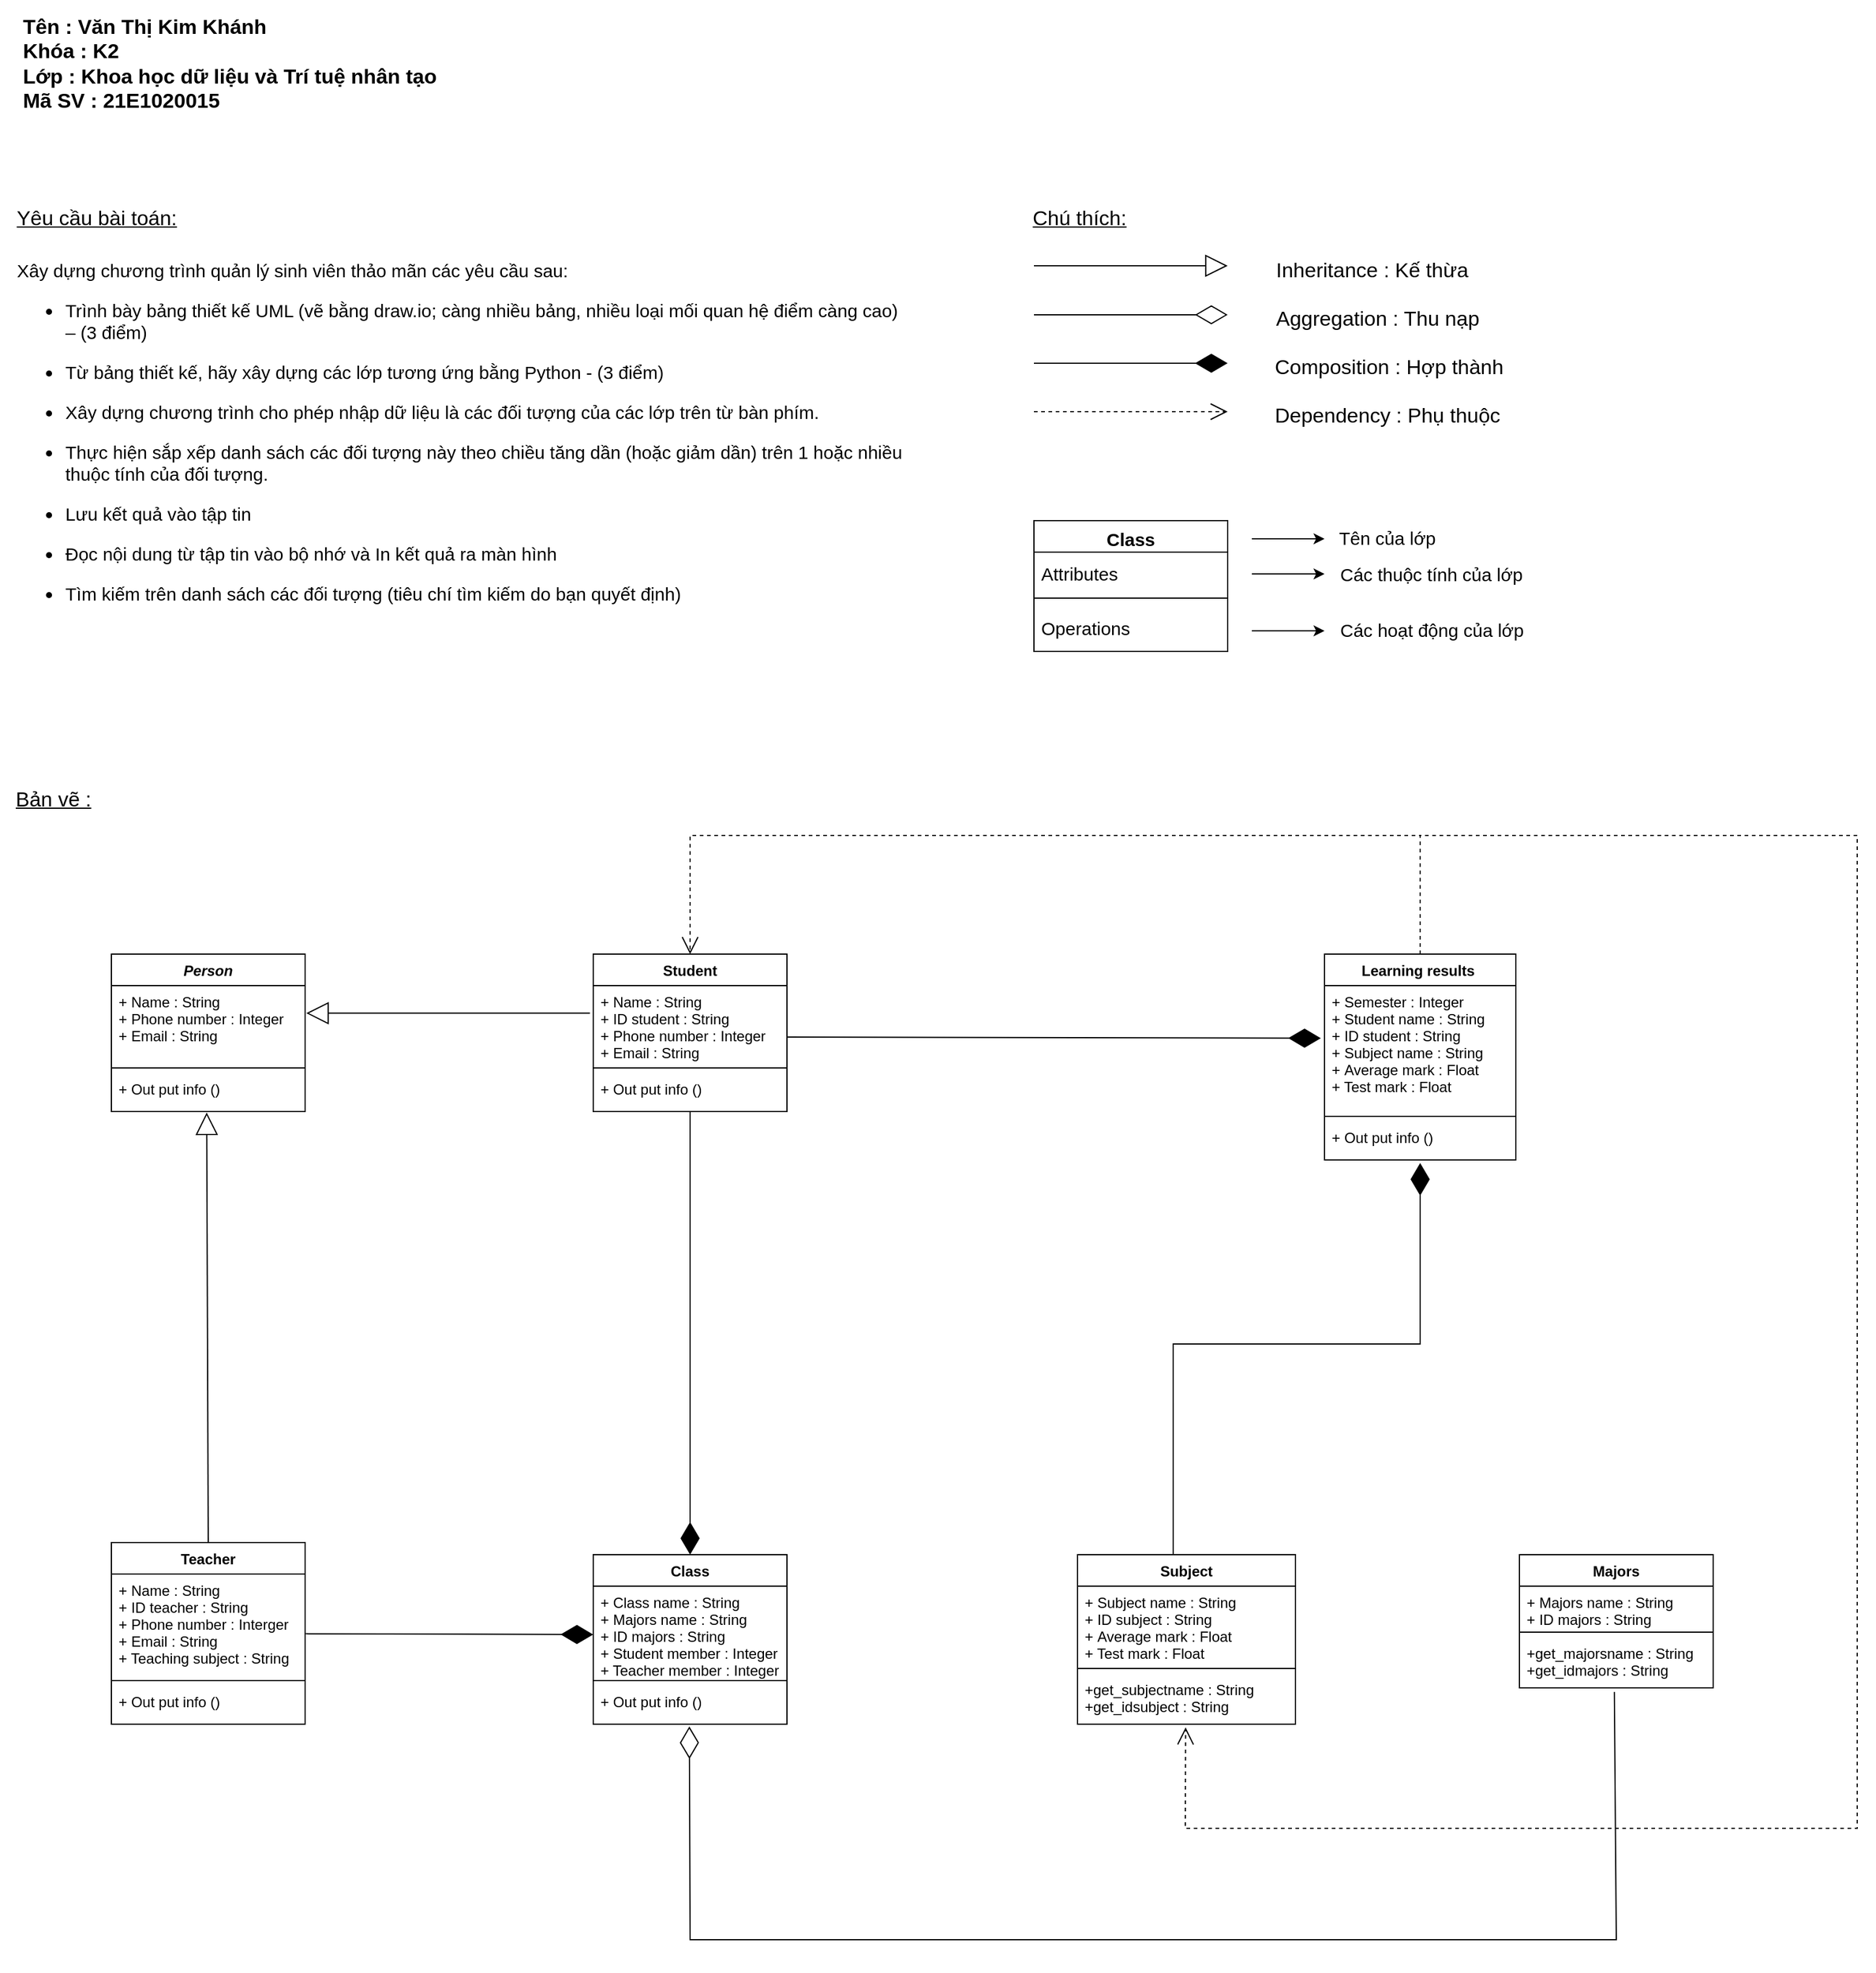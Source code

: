 <mxfile version="16.2.7" type="github">
  <diagram id="C5RBs43oDa-KdzZeNtuy" name="Page-1">
    <mxGraphModel dx="2062" dy="1078" grid="1" gridSize="10" guides="1" tooltips="1" connect="1" arrows="1" fold="1" page="1" pageScale="1" pageWidth="827" pageHeight="1169" math="0" shadow="0">
      <root>
        <mxCell id="WIyWlLk6GJQsqaUBKTNV-0" />
        <mxCell id="WIyWlLk6GJQsqaUBKTNV-1" parent="WIyWlLk6GJQsqaUBKTNV-0" />
        <mxCell id="rX92yVbSNwThIdL3s_hu-2" value="Tên : Văn Thị Kim Khánh&lt;br style=&quot;font-size: 17px;&quot;&gt;Khóa : K2&lt;br style=&quot;font-size: 17px;&quot;&gt;Lớp : Khoa học dữ liệu và Trí tuệ nhân tạo&lt;br style=&quot;font-size: 17px;&quot;&gt;Mã SV : 21E1020015" style="text;html=1;align=left;verticalAlign=top;whiteSpace=wrap;rounded=0;fontSize=17;fontStyle=1;spacing=5;spacingTop=3;strokeWidth=0;" parent="WIyWlLk6GJQsqaUBKTNV-1" vertex="1">
          <mxGeometry x="40" y="10" width="380" height="110" as="geometry" />
        </mxCell>
        <mxCell id="rX92yVbSNwThIdL3s_hu-3" value="Yêu cầu bài toán:" style="text;html=1;strokeColor=none;fillColor=none;align=center;verticalAlign=bottom;whiteSpace=wrap;rounded=0;fontSize=17;fontStyle=4;spacing=3;spacingTop=0;" parent="WIyWlLk6GJQsqaUBKTNV-1" vertex="1">
          <mxGeometry x="26" y="174" width="160" height="30" as="geometry" />
        </mxCell>
        <mxCell id="rX92yVbSNwThIdL3s_hu-4" value="&lt;div style=&quot;font-size: 15px&quot;&gt;Xây dựng chương trình quản lý sinh viên thảo mãn các yêu cầu sau:&lt;/div&gt;&lt;div style=&quot;font-size: 15px&quot;&gt;&lt;ul style=&quot;font-size: 15px&quot;&gt;&lt;li style=&quot;font-size: 15px&quot;&gt;Trình bày bảng thiết kế UML (vẽ bằng draw.io; càng nhiều bảng, nhiều loại mối quan hệ điểm càng cao) – (3 điểm)&lt;/li&gt;&lt;/ul&gt;&lt;/div&gt;&lt;div style=&quot;font-size: 15px&quot;&gt;&lt;ul style=&quot;font-size: 15px&quot;&gt;&lt;li style=&quot;font-size: 15px&quot;&gt;Từ bảng thiết kế, hãy xây dựng các lớp tương ứng bằng Python - (3 điểm)&lt;/li&gt;&lt;/ul&gt;&lt;/div&gt;&lt;div style=&quot;font-size: 15px&quot;&gt;&lt;ul style=&quot;font-size: 15px&quot;&gt;&lt;li style=&quot;font-size: 15px&quot;&gt;Xây dựng chương trình cho phép nhập dữ liệu là các đối tượng của các lớp trên từ bàn phím.&lt;/li&gt;&lt;/ul&gt;&lt;/div&gt;&lt;div style=&quot;font-size: 15px&quot;&gt;&lt;ul style=&quot;font-size: 15px&quot;&gt;&lt;li style=&quot;font-size: 15px&quot;&gt;Thực hiện sắp xếp danh sách các đối tượng này theo chiều tăng dần (hoặc giảm dần) trên 1 hoặc nhiều thuộc tính của đối tượng.&lt;/li&gt;&lt;/ul&gt;&lt;/div&gt;&lt;div style=&quot;font-size: 15px&quot;&gt;&lt;ul style=&quot;font-size: 15px&quot;&gt;&lt;li style=&quot;font-size: 15px&quot;&gt;Lưu kết quả vào tập tin&lt;/li&gt;&lt;/ul&gt;&lt;/div&gt;&lt;div style=&quot;font-size: 15px&quot;&gt;&lt;ul style=&quot;font-size: 15px&quot;&gt;&lt;li style=&quot;font-size: 15px&quot;&gt;Đọc nội dung từ tập tin vào bộ nhớ và In kết quả ra màn hình&lt;/li&gt;&lt;/ul&gt;&lt;/div&gt;&lt;div style=&quot;font-size: 15px&quot;&gt;&lt;ul style=&quot;font-size: 15px&quot;&gt;&lt;li style=&quot;font-size: 15px&quot;&gt;Tìm kiếm trên danh sách các đối tượng (tiêu chí tìm kiếm do bạn quyết định)&lt;/li&gt;&lt;/ul&gt;&lt;/div&gt;" style="text;html=1;strokeColor=none;fillColor=none;align=left;verticalAlign=top;whiteSpace=wrap;rounded=0;fontSize=15;spacing=0;spacingTop=0;spacingLeft=0;spacingBottom=0;" parent="WIyWlLk6GJQsqaUBKTNV-1" vertex="1">
          <mxGeometry x="40" y="220" width="730" height="320" as="geometry" />
        </mxCell>
        <mxCell id="rX92yVbSNwThIdL3s_hu-5" value="Chú thích:" style="text;html=1;strokeColor=none;fillColor=none;align=left;verticalAlign=bottom;whiteSpace=wrap;rounded=0;fontSize=17;fontStyle=4;spacing=3;" parent="WIyWlLk6GJQsqaUBKTNV-1" vertex="1">
          <mxGeometry x="876" y="174" width="90" height="30" as="geometry" />
        </mxCell>
        <mxCell id="rX92yVbSNwThIdL3s_hu-13" value="" style="endArrow=block;endSize=16;endFill=0;html=1;rounded=0;fontSize=17;" parent="WIyWlLk6GJQsqaUBKTNV-1" edge="1">
          <mxGeometry x="1" y="90" width="160" relative="1" as="geometry">
            <mxPoint x="880" y="229.5" as="sourcePoint" />
            <mxPoint x="1040" y="229.5" as="targetPoint" />
            <mxPoint x="90" y="90" as="offset" />
          </mxGeometry>
        </mxCell>
        <mxCell id="rX92yVbSNwThIdL3s_hu-14" value="Inheritance : Kế thừa" style="text;html=1;align=left;verticalAlign=bottom;resizable=0;points=[];autosize=1;strokeColor=none;fillColor=none;fontSize=17;spacing=0;spacingRight=0;spacingLeft=0;" parent="WIyWlLk6GJQsqaUBKTNV-1" vertex="1">
          <mxGeometry x="1080" y="214" width="170" height="30" as="geometry" />
        </mxCell>
        <mxCell id="rX92yVbSNwThIdL3s_hu-15" value="" style="endArrow=diamondThin;endFill=0;endSize=24;html=1;rounded=0;fontSize=17;" parent="WIyWlLk6GJQsqaUBKTNV-1" edge="1">
          <mxGeometry width="160" relative="1" as="geometry">
            <mxPoint x="880" y="270" as="sourcePoint" />
            <mxPoint x="1040" y="270" as="targetPoint" />
          </mxGeometry>
        </mxCell>
        <mxCell id="rX92yVbSNwThIdL3s_hu-16" value="Aggregation : Thu nạp" style="text;html=1;align=left;verticalAlign=bottom;resizable=0;points=[];autosize=1;strokeColor=none;fillColor=none;fontSize=17;spacing=0;spacingTop=0;" parent="WIyWlLk6GJQsqaUBKTNV-1" vertex="1">
          <mxGeometry x="1080" y="254" width="180" height="30" as="geometry" />
        </mxCell>
        <mxCell id="rX92yVbSNwThIdL3s_hu-17" value="" style="endArrow=diamondThin;endFill=1;endSize=24;html=1;rounded=0;fontSize=17;" parent="WIyWlLk6GJQsqaUBKTNV-1" edge="1">
          <mxGeometry width="160" relative="1" as="geometry">
            <mxPoint x="880" y="310" as="sourcePoint" />
            <mxPoint x="1040" y="310" as="targetPoint" />
          </mxGeometry>
        </mxCell>
        <mxCell id="rX92yVbSNwThIdL3s_hu-18" value="Composition : Hợp thành" style="text;html=1;align=left;verticalAlign=bottom;resizable=0;points=[];autosize=1;strokeColor=none;fillColor=none;fontSize=17;spacing=0;" parent="WIyWlLk6GJQsqaUBKTNV-1" vertex="1">
          <mxGeometry x="1079" y="294" width="200" height="30" as="geometry" />
        </mxCell>
        <mxCell id="rX92yVbSNwThIdL3s_hu-25" value="Class" style="swimlane;fontStyle=1;align=center;verticalAlign=top;childLayout=stackLayout;horizontal=1;startSize=26;horizontalStack=0;resizeParent=1;resizeParentMax=0;resizeLast=0;collapsible=1;marginBottom=0;fontSize=15;" parent="WIyWlLk6GJQsqaUBKTNV-1" vertex="1">
          <mxGeometry x="880" y="440" width="160" height="108" as="geometry">
            <mxRectangle x="20" y="146" width="100" height="26" as="alternateBounds" />
          </mxGeometry>
        </mxCell>
        <mxCell id="rX92yVbSNwThIdL3s_hu-26" value="Attributes" style="text;strokeColor=none;fillColor=none;align=left;verticalAlign=middle;spacingLeft=4;spacingRight=4;overflow=hidden;rotatable=0;points=[[0,0.5],[1,0.5]];portConstraint=eastwest;fontSize=15;" parent="rX92yVbSNwThIdL3s_hu-25" vertex="1">
          <mxGeometry y="26" width="160" height="34" as="geometry" />
        </mxCell>
        <mxCell id="rX92yVbSNwThIdL3s_hu-27" value="" style="line;strokeWidth=1;fillColor=none;align=left;verticalAlign=middle;spacingTop=-1;spacingLeft=3;spacingRight=3;rotatable=0;labelPosition=right;points=[];portConstraint=eastwest;" parent="rX92yVbSNwThIdL3s_hu-25" vertex="1">
          <mxGeometry y="60" width="160" height="8" as="geometry" />
        </mxCell>
        <mxCell id="rX92yVbSNwThIdL3s_hu-28" value="Operations" style="text;strokeColor=none;fillColor=none;align=left;verticalAlign=middle;spacingLeft=4;spacingRight=4;overflow=hidden;rotatable=0;points=[[0,0.5],[1,0.5]];portConstraint=eastwest;fontSize=15;" parent="rX92yVbSNwThIdL3s_hu-25" vertex="1">
          <mxGeometry y="68" width="160" height="40" as="geometry" />
        </mxCell>
        <mxCell id="rX92yVbSNwThIdL3s_hu-29" value="" style="endArrow=classic;html=1;rounded=0;fontSize=15;spacing=0;spacingBottom=0;" parent="WIyWlLk6GJQsqaUBKTNV-1" edge="1">
          <mxGeometry width="50" height="50" relative="1" as="geometry">
            <mxPoint x="1060" y="455" as="sourcePoint" />
            <mxPoint x="1120" y="455" as="targetPoint" />
          </mxGeometry>
        </mxCell>
        <mxCell id="rX92yVbSNwThIdL3s_hu-30" value="" style="endArrow=classic;html=1;rounded=0;fontSize=15;" parent="WIyWlLk6GJQsqaUBKTNV-1" edge="1">
          <mxGeometry width="50" height="50" relative="1" as="geometry">
            <mxPoint x="1060" y="484" as="sourcePoint" />
            <mxPoint x="1120" y="484" as="targetPoint" />
          </mxGeometry>
        </mxCell>
        <mxCell id="rX92yVbSNwThIdL3s_hu-31" value="" style="endArrow=classic;html=1;rounded=0;fontSize=15;" parent="WIyWlLk6GJQsqaUBKTNV-1" edge="1">
          <mxGeometry width="50" height="50" relative="1" as="geometry">
            <mxPoint x="1060" y="531" as="sourcePoint" />
            <mxPoint x="1120" y="531" as="targetPoint" />
          </mxGeometry>
        </mxCell>
        <mxCell id="rX92yVbSNwThIdL3s_hu-32" value="Tên của lớp" style="text;html=1;align=left;verticalAlign=middle;resizable=0;points=[];autosize=1;strokeColor=none;fillColor=none;fontSize=15;" parent="WIyWlLk6GJQsqaUBKTNV-1" vertex="1">
          <mxGeometry x="1130" y="444" width="100" height="20" as="geometry" />
        </mxCell>
        <mxCell id="rX92yVbSNwThIdL3s_hu-33" value="Các thuộc tính của lớp" style="text;html=1;align=left;verticalAlign=middle;resizable=0;points=[];autosize=1;strokeColor=none;fillColor=none;fontSize=15;" parent="WIyWlLk6GJQsqaUBKTNV-1" vertex="1">
          <mxGeometry x="1131" y="474" width="170" height="20" as="geometry" />
        </mxCell>
        <mxCell id="rX92yVbSNwThIdL3s_hu-34" value="Các hoạt động của lớp" style="text;html=1;align=left;verticalAlign=middle;resizable=0;points=[];autosize=1;strokeColor=none;fillColor=none;fontSize=15;" parent="WIyWlLk6GJQsqaUBKTNV-1" vertex="1">
          <mxGeometry x="1131" y="520" width="170" height="20" as="geometry" />
        </mxCell>
        <mxCell id="rX92yVbSNwThIdL3s_hu-35" value="Bản vẽ :" style="text;html=1;align=left;verticalAlign=middle;resizable=0;points=[];autosize=1;strokeColor=none;fillColor=none;fontSize=17;fontStyle=4" parent="WIyWlLk6GJQsqaUBKTNV-1" vertex="1">
          <mxGeometry x="37" y="656" width="80" height="30" as="geometry" />
        </mxCell>
        <mxCell id="rX92yVbSNwThIdL3s_hu-36" value="Person" style="swimlane;fontStyle=3;align=center;verticalAlign=top;childLayout=stackLayout;horizontal=1;startSize=26;horizontalStack=0;resizeParent=1;resizeParentMax=0;resizeLast=0;collapsible=1;marginBottom=0;" parent="WIyWlLk6GJQsqaUBKTNV-1" vertex="1">
          <mxGeometry x="118" y="798" width="160" height="130" as="geometry">
            <mxRectangle x="20" y="146" width="100" height="26" as="alternateBounds" />
          </mxGeometry>
        </mxCell>
        <mxCell id="rX92yVbSNwThIdL3s_hu-37" value="+ Name : String&#xa;+ Phone number : Integer&#xa;+ Email : String" style="text;strokeColor=none;fillColor=none;align=left;verticalAlign=top;spacingLeft=4;spacingRight=4;overflow=hidden;rotatable=0;points=[[0,0.5],[1,0.5]];portConstraint=eastwest;" parent="rX92yVbSNwThIdL3s_hu-36" vertex="1">
          <mxGeometry y="26" width="160" height="64" as="geometry" />
        </mxCell>
        <mxCell id="rX92yVbSNwThIdL3s_hu-38" value="" style="line;strokeWidth=1;fillColor=none;align=left;verticalAlign=middle;spacingTop=-1;spacingLeft=3;spacingRight=3;rotatable=0;labelPosition=right;points=[];portConstraint=eastwest;" parent="rX92yVbSNwThIdL3s_hu-36" vertex="1">
          <mxGeometry y="90" width="160" height="8" as="geometry" />
        </mxCell>
        <mxCell id="rX92yVbSNwThIdL3s_hu-39" value="+ Out put info ()" style="text;strokeColor=none;fillColor=none;align=left;verticalAlign=top;spacingLeft=4;spacingRight=4;overflow=hidden;rotatable=0;points=[[0,0.5],[1,0.5]];portConstraint=eastwest;" parent="rX92yVbSNwThIdL3s_hu-36" vertex="1">
          <mxGeometry y="98" width="160" height="32" as="geometry" />
        </mxCell>
        <mxCell id="rX92yVbSNwThIdL3s_hu-40" value="Subject" style="swimlane;fontStyle=1;align=center;verticalAlign=top;childLayout=stackLayout;horizontal=1;startSize=26;horizontalStack=0;resizeParent=1;resizeParentMax=0;resizeLast=0;collapsible=1;marginBottom=0;" parent="WIyWlLk6GJQsqaUBKTNV-1" vertex="1">
          <mxGeometry x="916" y="1294" width="180" height="140" as="geometry">
            <mxRectangle x="20" y="146" width="100" height="26" as="alternateBounds" />
          </mxGeometry>
        </mxCell>
        <mxCell id="rX92yVbSNwThIdL3s_hu-41" value="+ Subject name : String&#xa;+ ID subject : String&#xa;+ Average mark : Float&#xa;+ Test mark : Float" style="text;strokeColor=none;fillColor=none;align=left;verticalAlign=top;spacingLeft=4;spacingRight=4;overflow=hidden;rotatable=0;points=[[0,0.5],[1,0.5]];portConstraint=eastwest;" parent="rX92yVbSNwThIdL3s_hu-40" vertex="1">
          <mxGeometry y="26" width="180" height="64" as="geometry" />
        </mxCell>
        <mxCell id="rX92yVbSNwThIdL3s_hu-42" value="" style="line;strokeWidth=1;fillColor=none;align=left;verticalAlign=middle;spacingTop=-1;spacingLeft=3;spacingRight=3;rotatable=0;labelPosition=right;points=[];portConstraint=eastwest;" parent="rX92yVbSNwThIdL3s_hu-40" vertex="1">
          <mxGeometry y="90" width="180" height="8" as="geometry" />
        </mxCell>
        <mxCell id="rX92yVbSNwThIdL3s_hu-43" value="+get_subjectname : String&#xa;+get_idsubject : String" style="text;strokeColor=none;fillColor=none;align=left;verticalAlign=top;spacingLeft=4;spacingRight=4;overflow=hidden;rotatable=0;points=[[0,0.5],[1,0.5]];portConstraint=eastwest;" parent="rX92yVbSNwThIdL3s_hu-40" vertex="1">
          <mxGeometry y="98" width="180" height="42" as="geometry" />
        </mxCell>
        <mxCell id="rX92yVbSNwThIdL3s_hu-44" value="Majors" style="swimlane;fontStyle=1;align=center;verticalAlign=top;childLayout=stackLayout;horizontal=1;startSize=26;horizontalStack=0;resizeParent=1;resizeParentMax=0;resizeLast=0;collapsible=1;marginBottom=0;" parent="WIyWlLk6GJQsqaUBKTNV-1" vertex="1">
          <mxGeometry x="1281" y="1294" width="160" height="110" as="geometry">
            <mxRectangle x="20" y="146" width="100" height="26" as="alternateBounds" />
          </mxGeometry>
        </mxCell>
        <mxCell id="rX92yVbSNwThIdL3s_hu-45" value="+ Majors name : String&#xa;+ ID majors : String" style="text;strokeColor=none;fillColor=none;align=left;verticalAlign=top;spacingLeft=4;spacingRight=4;overflow=hidden;rotatable=0;points=[[0,0.5],[1,0.5]];portConstraint=eastwest;" parent="rX92yVbSNwThIdL3s_hu-44" vertex="1">
          <mxGeometry y="26" width="160" height="34" as="geometry" />
        </mxCell>
        <mxCell id="rX92yVbSNwThIdL3s_hu-46" value="" style="line;strokeWidth=1;fillColor=none;align=left;verticalAlign=middle;spacingTop=-1;spacingLeft=3;spacingRight=3;rotatable=0;labelPosition=right;points=[];portConstraint=eastwest;" parent="rX92yVbSNwThIdL3s_hu-44" vertex="1">
          <mxGeometry y="60" width="160" height="8" as="geometry" />
        </mxCell>
        <mxCell id="rX92yVbSNwThIdL3s_hu-47" value="+get_majorsname : String&#xa;+get_idmajors : String" style="text;strokeColor=none;fillColor=none;align=left;verticalAlign=top;spacingLeft=4;spacingRight=4;overflow=hidden;rotatable=0;points=[[0,0.5],[1,0.5]];portConstraint=eastwest;" parent="rX92yVbSNwThIdL3s_hu-44" vertex="1">
          <mxGeometry y="68" width="160" height="42" as="geometry" />
        </mxCell>
        <mxCell id="rX92yVbSNwThIdL3s_hu-48" value="Teacher" style="swimlane;fontStyle=1;align=center;verticalAlign=top;childLayout=stackLayout;horizontal=1;startSize=26;horizontalStack=0;resizeParent=1;resizeParentMax=0;resizeLast=0;collapsible=1;marginBottom=0;" parent="WIyWlLk6GJQsqaUBKTNV-1" vertex="1">
          <mxGeometry x="118" y="1284" width="160" height="150" as="geometry">
            <mxRectangle x="20" y="146" width="100" height="26" as="alternateBounds" />
          </mxGeometry>
        </mxCell>
        <mxCell id="rX92yVbSNwThIdL3s_hu-49" value="+ Name : String&#xa;+ ID teacher : String&#xa;+ Phone number : Interger&#xa;+ Email : String&#xa;+ Teaching subject : String" style="text;strokeColor=none;fillColor=none;align=left;verticalAlign=top;spacingLeft=4;spacingRight=4;overflow=hidden;rotatable=0;points=[[0,0.5],[1,0.5]];portConstraint=eastwest;" parent="rX92yVbSNwThIdL3s_hu-48" vertex="1">
          <mxGeometry y="26" width="160" height="84" as="geometry" />
        </mxCell>
        <mxCell id="rX92yVbSNwThIdL3s_hu-50" value="" style="line;strokeWidth=1;fillColor=none;align=left;verticalAlign=middle;spacingTop=-1;spacingLeft=3;spacingRight=3;rotatable=0;labelPosition=right;points=[];portConstraint=eastwest;" parent="rX92yVbSNwThIdL3s_hu-48" vertex="1">
          <mxGeometry y="110" width="160" height="8" as="geometry" />
        </mxCell>
        <mxCell id="rX92yVbSNwThIdL3s_hu-51" value="+ Out put info ()" style="text;strokeColor=none;fillColor=none;align=left;verticalAlign=top;spacingLeft=4;spacingRight=4;overflow=hidden;rotatable=0;points=[[0,0.5],[1,0.5]];portConstraint=eastwest;" parent="rX92yVbSNwThIdL3s_hu-48" vertex="1">
          <mxGeometry y="118" width="160" height="32" as="geometry" />
        </mxCell>
        <mxCell id="rX92yVbSNwThIdL3s_hu-52" value="Student" style="swimlane;fontStyle=1;align=center;verticalAlign=top;childLayout=stackLayout;horizontal=1;startSize=26;horizontalStack=0;resizeParent=1;resizeParentMax=0;resizeLast=0;collapsible=1;marginBottom=0;" parent="WIyWlLk6GJQsqaUBKTNV-1" vertex="1">
          <mxGeometry x="516" y="798" width="160" height="130" as="geometry">
            <mxRectangle x="20" y="146" width="100" height="26" as="alternateBounds" />
          </mxGeometry>
        </mxCell>
        <mxCell id="rX92yVbSNwThIdL3s_hu-53" value="+ Name : String&#xa;+ ID student : String&#xa;+ Phone number : Integer&#xa;+ Email : String" style="text;strokeColor=none;fillColor=none;align=left;verticalAlign=top;spacingLeft=4;spacingRight=4;overflow=hidden;rotatable=0;points=[[0,0.5],[1,0.5]];portConstraint=eastwest;" parent="rX92yVbSNwThIdL3s_hu-52" vertex="1">
          <mxGeometry y="26" width="160" height="64" as="geometry" />
        </mxCell>
        <mxCell id="rX92yVbSNwThIdL3s_hu-54" value="" style="line;strokeWidth=1;fillColor=none;align=left;verticalAlign=middle;spacingTop=-1;spacingLeft=3;spacingRight=3;rotatable=0;labelPosition=right;points=[];portConstraint=eastwest;" parent="rX92yVbSNwThIdL3s_hu-52" vertex="1">
          <mxGeometry y="90" width="160" height="8" as="geometry" />
        </mxCell>
        <mxCell id="rX92yVbSNwThIdL3s_hu-55" value="+ Out put info ()" style="text;strokeColor=none;fillColor=none;align=left;verticalAlign=top;spacingLeft=4;spacingRight=4;overflow=hidden;rotatable=0;points=[[0,0.5],[1,0.5]];portConstraint=eastwest;" parent="rX92yVbSNwThIdL3s_hu-52" vertex="1">
          <mxGeometry y="98" width="160" height="32" as="geometry" />
        </mxCell>
        <mxCell id="rX92yVbSNwThIdL3s_hu-60" value="Learning results " style="swimlane;fontStyle=1;align=center;verticalAlign=top;childLayout=stackLayout;horizontal=1;startSize=26;horizontalStack=0;resizeParent=1;resizeParentMax=0;resizeLast=0;collapsible=1;marginBottom=0;" parent="WIyWlLk6GJQsqaUBKTNV-1" vertex="1">
          <mxGeometry x="1120" y="798" width="158" height="170" as="geometry">
            <mxRectangle x="20" y="146" width="100" height="26" as="alternateBounds" />
          </mxGeometry>
        </mxCell>
        <mxCell id="rX92yVbSNwThIdL3s_hu-61" value="+ Semester : Integer&#xa;+ Student name : String&#xa;+ ID student : String&#xa;+ Subject name : String&#xa;+ Average mark : Float&#xa;+ Test mark : Float" style="text;strokeColor=none;fillColor=none;align=left;verticalAlign=top;spacingLeft=4;spacingRight=4;overflow=hidden;rotatable=0;points=[[0,0.5],[1,0.5]];portConstraint=eastwest;" parent="rX92yVbSNwThIdL3s_hu-60" vertex="1">
          <mxGeometry y="26" width="158" height="104" as="geometry" />
        </mxCell>
        <mxCell id="rX92yVbSNwThIdL3s_hu-62" value="" style="line;strokeWidth=1;fillColor=none;align=left;verticalAlign=middle;spacingTop=-1;spacingLeft=3;spacingRight=3;rotatable=0;labelPosition=right;points=[];portConstraint=eastwest;" parent="rX92yVbSNwThIdL3s_hu-60" vertex="1">
          <mxGeometry y="130" width="158" height="8" as="geometry" />
        </mxCell>
        <mxCell id="rX92yVbSNwThIdL3s_hu-63" value="+ Out put info ()" style="text;strokeColor=none;fillColor=none;align=left;verticalAlign=top;spacingLeft=4;spacingRight=4;overflow=hidden;rotatable=0;points=[[0,0.5],[1,0.5]];portConstraint=eastwest;" parent="rX92yVbSNwThIdL3s_hu-60" vertex="1">
          <mxGeometry y="138" width="158" height="32" as="geometry" />
        </mxCell>
        <mxCell id="rX92yVbSNwThIdL3s_hu-72" value="" style="endArrow=block;endSize=16;endFill=0;html=1;rounded=0;fontSize=17;exitX=-0.017;exitY=0.355;exitDx=0;exitDy=0;exitPerimeter=0;entryX=1.006;entryY=0.356;entryDx=0;entryDy=0;entryPerimeter=0;" parent="WIyWlLk6GJQsqaUBKTNV-1" source="rX92yVbSNwThIdL3s_hu-53" target="rX92yVbSNwThIdL3s_hu-37" edge="1">
          <mxGeometry x="-1" y="-96" width="160" relative="1" as="geometry">
            <mxPoint x="460" y="858" as="sourcePoint" />
            <mxPoint x="316" y="858" as="targetPoint" />
            <mxPoint x="66" y="26" as="offset" />
          </mxGeometry>
        </mxCell>
        <mxCell id="rX92yVbSNwThIdL3s_hu-73" value="" style="endArrow=block;endSize=16;endFill=0;html=1;rounded=0;fontSize=17;exitX=0.5;exitY=0;exitDx=0;exitDy=0;entryX=0.492;entryY=1.026;entryDx=0;entryDy=0;entryPerimeter=0;" parent="WIyWlLk6GJQsqaUBKTNV-1" source="rX92yVbSNwThIdL3s_hu-48" target="rX92yVbSNwThIdL3s_hu-39" edge="1">
          <mxGeometry x="-1" y="-96" width="160" relative="1" as="geometry">
            <mxPoint x="195" y="1102" as="sourcePoint" />
            <mxPoint x="195" y="952" as="targetPoint" />
            <mxPoint x="66" y="26" as="offset" />
          </mxGeometry>
        </mxCell>
        <mxCell id="rX92yVbSNwThIdL3s_hu-74" value="Class" style="swimlane;fontStyle=1;align=center;verticalAlign=top;childLayout=stackLayout;horizontal=1;startSize=26;horizontalStack=0;resizeParent=1;resizeParentMax=0;resizeLast=0;collapsible=1;marginBottom=0;" parent="WIyWlLk6GJQsqaUBKTNV-1" vertex="1">
          <mxGeometry x="516" y="1294" width="160" height="140" as="geometry">
            <mxRectangle x="20" y="146" width="100" height="26" as="alternateBounds" />
          </mxGeometry>
        </mxCell>
        <mxCell id="rX92yVbSNwThIdL3s_hu-75" value="+ Class name : String&#xa;+ Majors name : String&#xa;+ ID majors : String&#xa;+ Student member : Integer&#xa;+ Teacher member : Integer&#xa;&#xa;&#xa;" style="text;strokeColor=none;fillColor=none;align=left;verticalAlign=top;spacingLeft=4;spacingRight=4;overflow=hidden;rotatable=0;points=[[0,0.5],[1,0.5]];portConstraint=eastwest;" parent="rX92yVbSNwThIdL3s_hu-74" vertex="1">
          <mxGeometry y="26" width="160" height="74" as="geometry" />
        </mxCell>
        <mxCell id="rX92yVbSNwThIdL3s_hu-76" value="" style="line;strokeWidth=1;fillColor=none;align=left;verticalAlign=middle;spacingTop=-1;spacingLeft=3;spacingRight=3;rotatable=0;labelPosition=right;points=[];portConstraint=eastwest;" parent="rX92yVbSNwThIdL3s_hu-74" vertex="1">
          <mxGeometry y="100" width="160" height="8" as="geometry" />
        </mxCell>
        <mxCell id="rX92yVbSNwThIdL3s_hu-77" value="+ Out put info ()" style="text;strokeColor=none;fillColor=none;align=left;verticalAlign=top;spacingLeft=4;spacingRight=4;overflow=hidden;rotatable=0;points=[[0,0.5],[1,0.5]];portConstraint=eastwest;" parent="rX92yVbSNwThIdL3s_hu-74" vertex="1">
          <mxGeometry y="108" width="160" height="32" as="geometry" />
        </mxCell>
        <mxCell id="rX92yVbSNwThIdL3s_hu-79" value="" style="endArrow=diamondThin;endFill=1;endSize=24;html=1;rounded=0;fontSize=17;entryX=0.5;entryY=0;entryDx=0;entryDy=0;" parent="WIyWlLk6GJQsqaUBKTNV-1" source="rX92yVbSNwThIdL3s_hu-55" target="rX92yVbSNwThIdL3s_hu-74" edge="1">
          <mxGeometry width="160" relative="1" as="geometry">
            <mxPoint x="596" y="1030" as="sourcePoint" />
            <mxPoint x="595.5" y="1102" as="targetPoint" />
          </mxGeometry>
        </mxCell>
        <mxCell id="rX92yVbSNwThIdL3s_hu-80" value="" style="endArrow=diamondThin;endFill=1;endSize=24;html=1;rounded=0;fontSize=17;entryX=-0.019;entryY=0.418;entryDx=0;entryDy=0;exitX=1;exitY=0.664;exitDx=0;exitDy=0;exitPerimeter=0;entryPerimeter=0;" parent="WIyWlLk6GJQsqaUBKTNV-1" source="rX92yVbSNwThIdL3s_hu-53" edge="1" target="rX92yVbSNwThIdL3s_hu-61">
          <mxGeometry width="160" relative="1" as="geometry">
            <mxPoint x="1000" y="810" as="sourcePoint" />
            <mxPoint x="676" y="868" as="targetPoint" />
          </mxGeometry>
        </mxCell>
        <mxCell id="rX92yVbSNwThIdL3s_hu-89" value="" style="endArrow=diamondThin;endFill=0;endSize=24;html=1;rounded=0;fontSize=17;entryX=0.496;entryY=1.057;entryDx=0;entryDy=0;entryPerimeter=0;exitX=0.49;exitY=1.079;exitDx=0;exitDy=0;exitPerimeter=0;" parent="WIyWlLk6GJQsqaUBKTNV-1" source="rX92yVbSNwThIdL3s_hu-47" target="rX92yVbSNwThIdL3s_hu-77" edge="1">
          <mxGeometry width="160" relative="1" as="geometry">
            <mxPoint x="1361" y="1420" as="sourcePoint" />
            <mxPoint x="857" y="1582" as="targetPoint" />
            <Array as="points">
              <mxPoint x="1361" y="1612" />
              <mxPoint x="596" y="1612" />
            </Array>
          </mxGeometry>
        </mxCell>
        <mxCell id="Y4_ZRFCWh7ivyle-RSYS-0" value="" style="endArrow=open;endSize=12;dashed=1;html=1;rounded=0;" parent="WIyWlLk6GJQsqaUBKTNV-1" edge="1">
          <mxGeometry x="1" y="-112" width="160" relative="1" as="geometry">
            <mxPoint x="880" y="350" as="sourcePoint" />
            <mxPoint x="1040" y="350" as="targetPoint" />
            <mxPoint x="110" y="-92" as="offset" />
          </mxGeometry>
        </mxCell>
        <mxCell id="Y4_ZRFCWh7ivyle-RSYS-1" value="Dependency : Phụ thuộc" style="text;html=1;align=left;verticalAlign=bottom;resizable=0;points=[];autosize=1;strokeColor=none;fillColor=none;fontSize=17;spacing=0;" parent="WIyWlLk6GJQsqaUBKTNV-1" vertex="1">
          <mxGeometry x="1079" y="334" width="200" height="30" as="geometry" />
        </mxCell>
        <mxCell id="Y4_ZRFCWh7ivyle-RSYS-10" value="" style="endArrow=diamondThin;endFill=1;endSize=24;html=1;rounded=0;fontSize=17;exitX=1.004;exitY=0.587;exitDx=0;exitDy=0;exitPerimeter=0;" parent="WIyWlLk6GJQsqaUBKTNV-1" source="rX92yVbSNwThIdL3s_hu-49" edge="1">
          <mxGeometry width="160" relative="1" as="geometry">
            <mxPoint x="356" y="1360" as="sourcePoint" />
            <mxPoint x="516" y="1360" as="targetPoint" />
          </mxGeometry>
        </mxCell>
        <mxCell id="Y4_ZRFCWh7ivyle-RSYS-15" value="" style="endArrow=open;endSize=12;dashed=1;html=1;rounded=0;exitX=0.5;exitY=0;exitDx=0;exitDy=0;entryX=0.5;entryY=0;entryDx=0;entryDy=0;" parent="WIyWlLk6GJQsqaUBKTNV-1" source="rX92yVbSNwThIdL3s_hu-60" target="rX92yVbSNwThIdL3s_hu-52" edge="1">
          <mxGeometry x="1" y="-112" width="160" relative="1" as="geometry">
            <mxPoint x="870" y="740" as="sourcePoint" />
            <mxPoint x="1030" y="740" as="targetPoint" />
            <Array as="points">
              <mxPoint x="1199" y="700" />
              <mxPoint x="596" y="700" />
            </Array>
            <mxPoint x="110" y="-92" as="offset" />
          </mxGeometry>
        </mxCell>
        <mxCell id="Y4_ZRFCWh7ivyle-RSYS-17" value="" style="endArrow=open;endSize=12;dashed=1;html=1;rounded=0;exitX=0.5;exitY=0;exitDx=0;exitDy=0;entryX=0.496;entryY=1.063;entryDx=0;entryDy=0;entryPerimeter=0;" parent="WIyWlLk6GJQsqaUBKTNV-1" source="rX92yVbSNwThIdL3s_hu-60" target="rX92yVbSNwThIdL3s_hu-43" edge="1">
          <mxGeometry x="1" y="-112" width="160" relative="1" as="geometry">
            <mxPoint x="1360" y="750" as="sourcePoint" />
            <mxPoint x="1250" y="1530" as="targetPoint" />
            <Array as="points">
              <mxPoint x="1199" y="700" />
              <mxPoint x="1560" y="700" />
              <mxPoint x="1560" y="1520" />
              <mxPoint x="1005" y="1520" />
            </Array>
            <mxPoint x="110" y="-92" as="offset" />
          </mxGeometry>
        </mxCell>
        <mxCell id="zcgz4XW1wdPtbwf6Bv5S-0" value="" style="endArrow=diamondThin;endFill=1;endSize=24;html=1;rounded=0;fontSize=17;entryX=0.5;entryY=1.078;entryDx=0;entryDy=0;entryPerimeter=0;exitX=0.439;exitY=0.004;exitDx=0;exitDy=0;exitPerimeter=0;" edge="1" parent="WIyWlLk6GJQsqaUBKTNV-1" source="rX92yVbSNwThIdL3s_hu-40" target="rX92yVbSNwThIdL3s_hu-63">
          <mxGeometry width="160" relative="1" as="geometry">
            <mxPoint x="1000" y="1080" as="sourcePoint" />
            <mxPoint x="1160" y="1080" as="targetPoint" />
            <Array as="points">
              <mxPoint x="995" y="1120" />
              <mxPoint x="1199" y="1120" />
            </Array>
          </mxGeometry>
        </mxCell>
      </root>
    </mxGraphModel>
  </diagram>
</mxfile>
